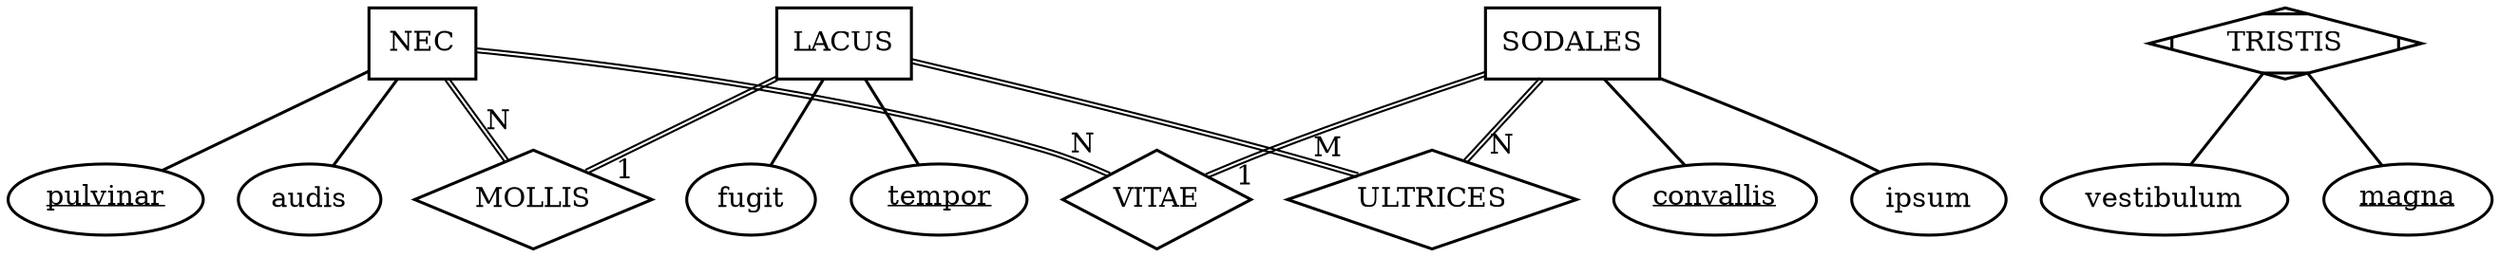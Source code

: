 // Generated by Mocodo 4.0.2

graph{
  start=42

  // Entities
  node [
    shape=box
    style=filled
    penwidth=1.5
    fillcolor="#FFFFFF"
  ]
  3 [label="NEC"]
  2 [label="LACUS"]
  12 [label="SODALES"]

  // Associative entities
  8 [label="TRISTIS",shape=Mdiamond]

  // Normal entity attributes
  node [
    shape=oval
    penwidth=1.5
    fillcolor="#FFFFFF"
  ]
  5 [label="audis"]
  7 [label="fugit"]
  10 [label="vestibulum"]
  15 [label="ipsum"]

  // Weak and strong entity attributes
  4 [label=<<u>pulvinar</u>>]
  6 [label=<<u>tempor</u>>]
  9 [label=<<u>magna</u>>]
  14 [label=<<u>convallis</u>>]

  // Relationships
  node [
    shape=diamond
    height=0.7
    penwidth=1.5
    fillcolor="#FFFFFF"
  ]
  1 [label="MOLLIS"]
  11 [label="VITAE"]
  13 [label="ULTRICES"]

  // Edges between entities and attributes
  edge [
    penwidth=1.5
  ]
  2 -- 6
  2 -- 7
  3 -- 4
  3 -- 5
  8 -- 9
  8 -- 10
  12 -- 14
  12 -- 15

  // Edges between entities and relationships
  edge [
    penwidth=1
    color="#000000:#000000"
    labeldistance=2
    headlabel=1
  ]
  2 -- 1
  12 -- 11
  edge [headlabel=M]
  2 -- 13
  edge [headlabel=N]
  3 -- 1
  3 -- 11
  12 -- 13
}